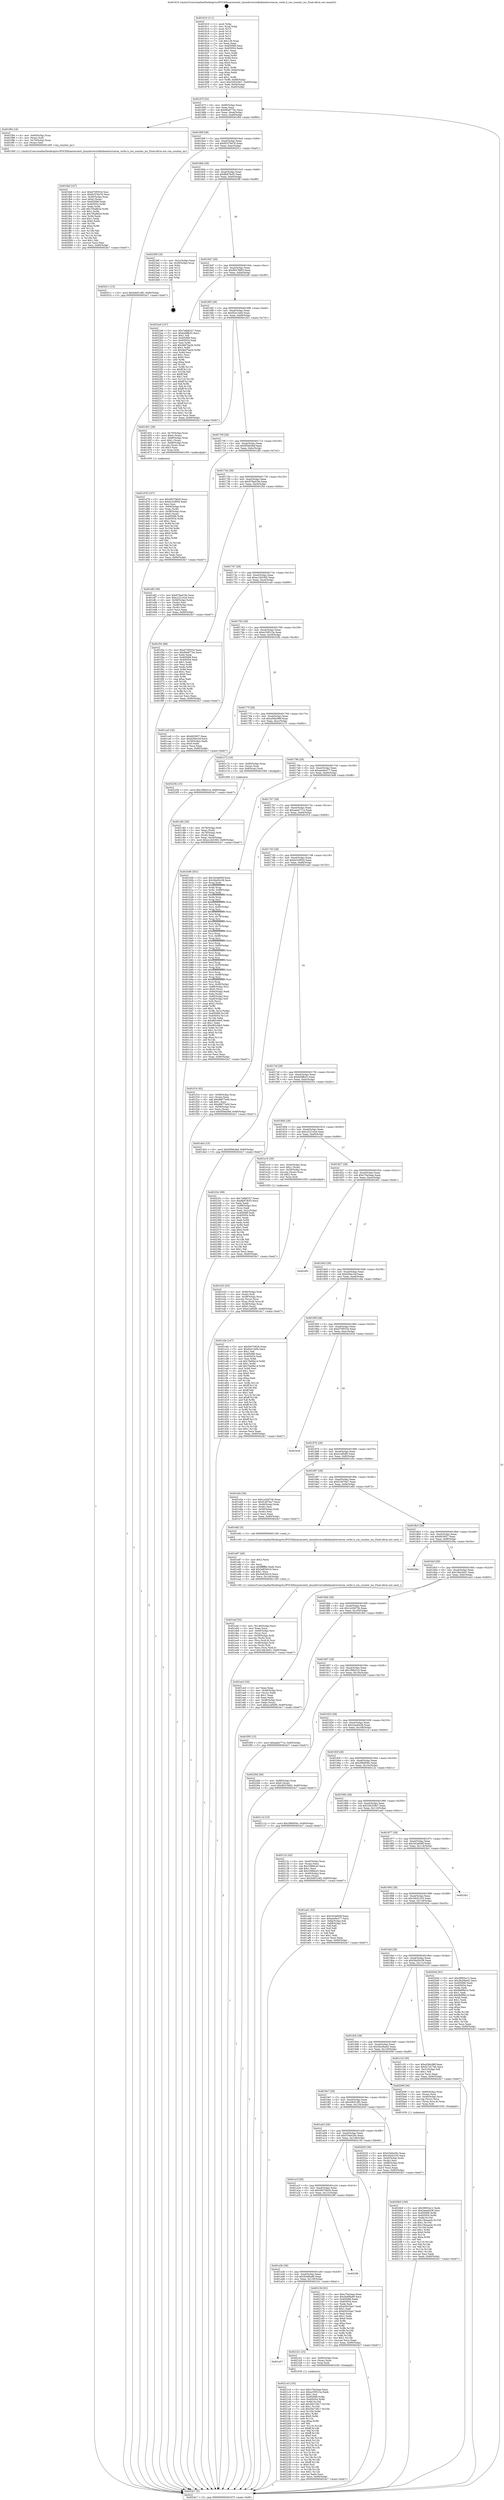 digraph "0x401610" {
  label = "0x401610 (/mnt/c/Users/mathe/Desktop/tcc/POCII/binaries/extr_linuxdriversinfinibandswrxerxe_verbs.h_rxe_counter_inc_Final-ollvm.out::main(0))"
  labelloc = "t"
  node[shape=record]

  Entry [label="",width=0.3,height=0.3,shape=circle,fillcolor=black,style=filled]
  "0x40167f" [label="{
     0x40167f [32]\l
     | [instrs]\l
     &nbsp;&nbsp;0x40167f \<+6\>: mov -0x90(%rbp),%eax\l
     &nbsp;&nbsp;0x401685 \<+2\>: mov %eax,%ecx\l
     &nbsp;&nbsp;0x401687 \<+6\>: sub $0x80e677bc,%ecx\l
     &nbsp;&nbsp;0x40168d \<+6\>: mov %eax,-0xa4(%rbp)\l
     &nbsp;&nbsp;0x401693 \<+6\>: mov %ecx,-0xa8(%rbp)\l
     &nbsp;&nbsp;0x401699 \<+6\>: je 0000000000401f94 \<main+0x984\>\l
  }"]
  "0x401f94" [label="{
     0x401f94 [18]\l
     | [instrs]\l
     &nbsp;&nbsp;0x401f94 \<+4\>: mov -0x60(%rbp),%rax\l
     &nbsp;&nbsp;0x401f98 \<+3\>: mov (%rax),%rdi\l
     &nbsp;&nbsp;0x401f9b \<+4\>: mov -0x70(%rbp),%rax\l
     &nbsp;&nbsp;0x401f9f \<+2\>: mov (%rax),%esi\l
     &nbsp;&nbsp;0x401fa1 \<+5\>: call 0000000000401400 \<rxe_counter_inc\>\l
     | [calls]\l
     &nbsp;&nbsp;0x401400 \{1\} (/mnt/c/Users/mathe/Desktop/tcc/POCII/binaries/extr_linuxdriversinfinibandswrxerxe_verbs.h_rxe_counter_inc_Final-ollvm.out::rxe_counter_inc)\l
  }"]
  "0x40169f" [label="{
     0x40169f [28]\l
     | [instrs]\l
     &nbsp;&nbsp;0x40169f \<+5\>: jmp 00000000004016a4 \<main+0x94\>\l
     &nbsp;&nbsp;0x4016a4 \<+6\>: mov -0xa4(%rbp),%eax\l
     &nbsp;&nbsp;0x4016aa \<+5\>: sub $0x82576a76,%eax\l
     &nbsp;&nbsp;0x4016af \<+6\>: mov %eax,-0xac(%rbp)\l
     &nbsp;&nbsp;0x4016b5 \<+6\>: je 0000000000402011 \<main+0xa01\>\l
  }"]
  Exit [label="",width=0.3,height=0.3,shape=circle,fillcolor=black,style=filled,peripheries=2]
  "0x402011" [label="{
     0x402011 [15]\l
     | [instrs]\l
     &nbsp;&nbsp;0x402011 \<+10\>: movl $0x44651df2,-0x90(%rbp)\l
     &nbsp;&nbsp;0x40201b \<+5\>: jmp 00000000004024c7 \<main+0xeb7\>\l
  }"]
  "0x4016bb" [label="{
     0x4016bb [28]\l
     | [instrs]\l
     &nbsp;&nbsp;0x4016bb \<+5\>: jmp 00000000004016c0 \<main+0xb0\>\l
     &nbsp;&nbsp;0x4016c0 \<+6\>: mov -0xa4(%rbp),%eax\l
     &nbsp;&nbsp;0x4016c6 \<+5\>: sub $0x8b878cf3,%eax\l
     &nbsp;&nbsp;0x4016cb \<+6\>: mov %eax,-0xb0(%rbp)\l
     &nbsp;&nbsp;0x4016d1 \<+6\>: je 000000000040239f \<main+0xd8f\>\l
  }"]
  "0x4021c0" [label="{
     0x4021c0 [155]\l
     | [instrs]\l
     &nbsp;&nbsp;0x4021c0 \<+5\>: mov $0xc76a3aaa,%ecx\l
     &nbsp;&nbsp;0x4021c5 \<+5\>: mov $0xa339515a,%edx\l
     &nbsp;&nbsp;0x4021ca \<+3\>: mov $0x1,%sil\l
     &nbsp;&nbsp;0x4021cd \<+8\>: mov 0x405068,%r8d\l
     &nbsp;&nbsp;0x4021d5 \<+8\>: mov 0x405054,%r9d\l
     &nbsp;&nbsp;0x4021dd \<+3\>: mov %r8d,%r10d\l
     &nbsp;&nbsp;0x4021e0 \<+7\>: add $0x50e73817,%r10d\l
     &nbsp;&nbsp;0x4021e7 \<+4\>: sub $0x1,%r10d\l
     &nbsp;&nbsp;0x4021eb \<+7\>: sub $0x50e73817,%r10d\l
     &nbsp;&nbsp;0x4021f2 \<+4\>: imul %r10d,%r8d\l
     &nbsp;&nbsp;0x4021f6 \<+4\>: and $0x1,%r8d\l
     &nbsp;&nbsp;0x4021fa \<+4\>: cmp $0x0,%r8d\l
     &nbsp;&nbsp;0x4021fe \<+4\>: sete %r11b\l
     &nbsp;&nbsp;0x402202 \<+4\>: cmp $0xa,%r9d\l
     &nbsp;&nbsp;0x402206 \<+3\>: setl %bl\l
     &nbsp;&nbsp;0x402209 \<+3\>: mov %r11b,%r14b\l
     &nbsp;&nbsp;0x40220c \<+4\>: xor $0xff,%r14b\l
     &nbsp;&nbsp;0x402210 \<+3\>: mov %bl,%r15b\l
     &nbsp;&nbsp;0x402213 \<+4\>: xor $0xff,%r15b\l
     &nbsp;&nbsp;0x402217 \<+4\>: xor $0x0,%sil\l
     &nbsp;&nbsp;0x40221b \<+3\>: mov %r14b,%r12b\l
     &nbsp;&nbsp;0x40221e \<+4\>: and $0x0,%r12b\l
     &nbsp;&nbsp;0x402222 \<+3\>: and %sil,%r11b\l
     &nbsp;&nbsp;0x402225 \<+3\>: mov %r15b,%r13b\l
     &nbsp;&nbsp;0x402228 \<+4\>: and $0x0,%r13b\l
     &nbsp;&nbsp;0x40222c \<+3\>: and %sil,%bl\l
     &nbsp;&nbsp;0x40222f \<+3\>: or %r11b,%r12b\l
     &nbsp;&nbsp;0x402232 \<+3\>: or %bl,%r13b\l
     &nbsp;&nbsp;0x402235 \<+3\>: xor %r13b,%r12b\l
     &nbsp;&nbsp;0x402238 \<+3\>: or %r15b,%r14b\l
     &nbsp;&nbsp;0x40223b \<+4\>: xor $0xff,%r14b\l
     &nbsp;&nbsp;0x40223f \<+4\>: or $0x0,%sil\l
     &nbsp;&nbsp;0x402243 \<+3\>: and %sil,%r14b\l
     &nbsp;&nbsp;0x402246 \<+3\>: or %r14b,%r12b\l
     &nbsp;&nbsp;0x402249 \<+4\>: test $0x1,%r12b\l
     &nbsp;&nbsp;0x40224d \<+3\>: cmovne %edx,%ecx\l
     &nbsp;&nbsp;0x402250 \<+6\>: mov %ecx,-0x90(%rbp)\l
     &nbsp;&nbsp;0x402256 \<+5\>: jmp 00000000004024c7 \<main+0xeb7\>\l
  }"]
  "0x40239f" [label="{
     0x40239f [18]\l
     | [instrs]\l
     &nbsp;&nbsp;0x40239f \<+3\>: mov -0x2c(%rbp),%eax\l
     &nbsp;&nbsp;0x4023a2 \<+4\>: lea -0x28(%rbp),%rsp\l
     &nbsp;&nbsp;0x4023a6 \<+1\>: pop %rbx\l
     &nbsp;&nbsp;0x4023a7 \<+2\>: pop %r12\l
     &nbsp;&nbsp;0x4023a9 \<+2\>: pop %r13\l
     &nbsp;&nbsp;0x4023ab \<+2\>: pop %r14\l
     &nbsp;&nbsp;0x4023ad \<+2\>: pop %r15\l
     &nbsp;&nbsp;0x4023af \<+1\>: pop %rbp\l
     &nbsp;&nbsp;0x4023b0 \<+1\>: ret\l
  }"]
  "0x4016d7" [label="{
     0x4016d7 [28]\l
     | [instrs]\l
     &nbsp;&nbsp;0x4016d7 \<+5\>: jmp 00000000004016dc \<main+0xcc\>\l
     &nbsp;&nbsp;0x4016dc \<+6\>: mov -0xa4(%rbp),%eax\l
     &nbsp;&nbsp;0x4016e2 \<+5\>: sub $0x9047fd93,%eax\l
     &nbsp;&nbsp;0x4016e7 \<+6\>: mov %eax,-0xb4(%rbp)\l
     &nbsp;&nbsp;0x4016ed \<+6\>: je 00000000004022a9 \<main+0xc99\>\l
  }"]
  "0x401a57" [label="{
     0x401a57\l
  }", style=dashed]
  "0x4022a9" [label="{
     0x4022a9 [147]\l
     | [instrs]\l
     &nbsp;&nbsp;0x4022a9 \<+5\>: mov $0x7a6b6327,%eax\l
     &nbsp;&nbsp;0x4022ae \<+5\>: mov $0xbd4ffe32,%ecx\l
     &nbsp;&nbsp;0x4022b3 \<+2\>: mov $0x1,%dl\l
     &nbsp;&nbsp;0x4022b5 \<+7\>: mov 0x405068,%esi\l
     &nbsp;&nbsp;0x4022bc \<+7\>: mov 0x405054,%edi\l
     &nbsp;&nbsp;0x4022c3 \<+3\>: mov %esi,%r8d\l
     &nbsp;&nbsp;0x4022c6 \<+7\>: add $0x4b67ba2b,%r8d\l
     &nbsp;&nbsp;0x4022cd \<+4\>: sub $0x1,%r8d\l
     &nbsp;&nbsp;0x4022d1 \<+7\>: sub $0x4b67ba2b,%r8d\l
     &nbsp;&nbsp;0x4022d8 \<+4\>: imul %r8d,%esi\l
     &nbsp;&nbsp;0x4022dc \<+3\>: and $0x1,%esi\l
     &nbsp;&nbsp;0x4022df \<+3\>: cmp $0x0,%esi\l
     &nbsp;&nbsp;0x4022e2 \<+4\>: sete %r9b\l
     &nbsp;&nbsp;0x4022e6 \<+3\>: cmp $0xa,%edi\l
     &nbsp;&nbsp;0x4022e9 \<+4\>: setl %r10b\l
     &nbsp;&nbsp;0x4022ed \<+3\>: mov %r9b,%r11b\l
     &nbsp;&nbsp;0x4022f0 \<+4\>: xor $0xff,%r11b\l
     &nbsp;&nbsp;0x4022f4 \<+3\>: mov %r10b,%bl\l
     &nbsp;&nbsp;0x4022f7 \<+3\>: xor $0xff,%bl\l
     &nbsp;&nbsp;0x4022fa \<+3\>: xor $0x1,%dl\l
     &nbsp;&nbsp;0x4022fd \<+3\>: mov %r11b,%r14b\l
     &nbsp;&nbsp;0x402300 \<+4\>: and $0xff,%r14b\l
     &nbsp;&nbsp;0x402304 \<+3\>: and %dl,%r9b\l
     &nbsp;&nbsp;0x402307 \<+3\>: mov %bl,%r15b\l
     &nbsp;&nbsp;0x40230a \<+4\>: and $0xff,%r15b\l
     &nbsp;&nbsp;0x40230e \<+3\>: and %dl,%r10b\l
     &nbsp;&nbsp;0x402311 \<+3\>: or %r9b,%r14b\l
     &nbsp;&nbsp;0x402314 \<+3\>: or %r10b,%r15b\l
     &nbsp;&nbsp;0x402317 \<+3\>: xor %r15b,%r14b\l
     &nbsp;&nbsp;0x40231a \<+3\>: or %bl,%r11b\l
     &nbsp;&nbsp;0x40231d \<+4\>: xor $0xff,%r11b\l
     &nbsp;&nbsp;0x402321 \<+3\>: or $0x1,%dl\l
     &nbsp;&nbsp;0x402324 \<+3\>: and %dl,%r11b\l
     &nbsp;&nbsp;0x402327 \<+3\>: or %r11b,%r14b\l
     &nbsp;&nbsp;0x40232a \<+4\>: test $0x1,%r14b\l
     &nbsp;&nbsp;0x40232e \<+3\>: cmovne %ecx,%eax\l
     &nbsp;&nbsp;0x402331 \<+6\>: mov %eax,-0x90(%rbp)\l
     &nbsp;&nbsp;0x402337 \<+5\>: jmp 00000000004024c7 \<main+0xeb7\>\l
  }"]
  "0x4016f3" [label="{
     0x4016f3 [28]\l
     | [instrs]\l
     &nbsp;&nbsp;0x4016f3 \<+5\>: jmp 00000000004016f8 \<main+0xe8\>\l
     &nbsp;&nbsp;0x4016f8 \<+6\>: mov -0xa4(%rbp),%eax\l
     &nbsp;&nbsp;0x4016fe \<+5\>: sub $0x92e13ef4,%eax\l
     &nbsp;&nbsp;0x401703 \<+6\>: mov %eax,-0xb8(%rbp)\l
     &nbsp;&nbsp;0x401709 \<+6\>: je 0000000000401d51 \<main+0x741\>\l
  }"]
  "0x4021b1" [label="{
     0x4021b1 [15]\l
     | [instrs]\l
     &nbsp;&nbsp;0x4021b1 \<+4\>: mov -0x60(%rbp),%rax\l
     &nbsp;&nbsp;0x4021b5 \<+3\>: mov (%rax),%rax\l
     &nbsp;&nbsp;0x4021b8 \<+3\>: mov %rax,%rdi\l
     &nbsp;&nbsp;0x4021bb \<+5\>: call 0000000000401030 \<free@plt\>\l
     | [calls]\l
     &nbsp;&nbsp;0x401030 \{1\} (unknown)\l
  }"]
  "0x401d51" [label="{
     0x401d51 [39]\l
     | [instrs]\l
     &nbsp;&nbsp;0x401d51 \<+4\>: mov -0x70(%rbp),%rax\l
     &nbsp;&nbsp;0x401d55 \<+6\>: movl $0x0,(%rax)\l
     &nbsp;&nbsp;0x401d5b \<+4\>: mov -0x68(%rbp),%rax\l
     &nbsp;&nbsp;0x401d5f \<+6\>: movl $0x1,(%rax)\l
     &nbsp;&nbsp;0x401d65 \<+4\>: mov -0x68(%rbp),%rax\l
     &nbsp;&nbsp;0x401d69 \<+3\>: movslq (%rax),%rax\l
     &nbsp;&nbsp;0x401d6c \<+4\>: shl $0x3,%rax\l
     &nbsp;&nbsp;0x401d70 \<+3\>: mov %rax,%rdi\l
     &nbsp;&nbsp;0x401d73 \<+5\>: call 0000000000401050 \<malloc@plt\>\l
     | [calls]\l
     &nbsp;&nbsp;0x401050 \{1\} (unknown)\l
  }"]
  "0x40170f" [label="{
     0x40170f [28]\l
     | [instrs]\l
     &nbsp;&nbsp;0x40170f \<+5\>: jmp 0000000000401714 \<main+0x104\>\l
     &nbsp;&nbsp;0x401714 \<+6\>: mov -0xa4(%rbp),%eax\l
     &nbsp;&nbsp;0x40171a \<+5\>: sub $0x959dc8ef,%eax\l
     &nbsp;&nbsp;0x40171f \<+6\>: mov %eax,-0xbc(%rbp)\l
     &nbsp;&nbsp;0x401725 \<+6\>: je 0000000000401df2 \<main+0x7e2\>\l
  }"]
  "0x401a3b" [label="{
     0x401a3b [28]\l
     | [instrs]\l
     &nbsp;&nbsp;0x401a3b \<+5\>: jmp 0000000000401a40 \<main+0x430\>\l
     &nbsp;&nbsp;0x401a40 \<+6\>: mov -0xa4(%rbp),%eax\l
     &nbsp;&nbsp;0x401a46 \<+5\>: sub $0x5b4f6a99,%eax\l
     &nbsp;&nbsp;0x401a4b \<+6\>: mov %eax,-0x130(%rbp)\l
     &nbsp;&nbsp;0x401a51 \<+6\>: je 00000000004021b1 \<main+0xba1\>\l
  }"]
  "0x401df2" [label="{
     0x401df2 [36]\l
     | [instrs]\l
     &nbsp;&nbsp;0x401df2 \<+5\>: mov $0x979ad19e,%eax\l
     &nbsp;&nbsp;0x401df7 \<+5\>: mov $0xc2221e2d,%ecx\l
     &nbsp;&nbsp;0x401dfc \<+4\>: mov -0x58(%rbp),%rdx\l
     &nbsp;&nbsp;0x401e00 \<+2\>: mov (%rdx),%esi\l
     &nbsp;&nbsp;0x401e02 \<+4\>: mov -0x68(%rbp),%rdx\l
     &nbsp;&nbsp;0x401e06 \<+2\>: cmp (%rdx),%esi\l
     &nbsp;&nbsp;0x401e08 \<+3\>: cmovl %ecx,%eax\l
     &nbsp;&nbsp;0x401e0b \<+6\>: mov %eax,-0x90(%rbp)\l
     &nbsp;&nbsp;0x401e11 \<+5\>: jmp 00000000004024c7 \<main+0xeb7\>\l
  }"]
  "0x40172b" [label="{
     0x40172b [28]\l
     | [instrs]\l
     &nbsp;&nbsp;0x40172b \<+5\>: jmp 0000000000401730 \<main+0x120\>\l
     &nbsp;&nbsp;0x401730 \<+6\>: mov -0xa4(%rbp),%eax\l
     &nbsp;&nbsp;0x401736 \<+5\>: sub $0x979ad19e,%eax\l
     &nbsp;&nbsp;0x40173b \<+6\>: mov %eax,-0xc0(%rbp)\l
     &nbsp;&nbsp;0x401741 \<+6\>: je 0000000000401f3e \<main+0x92e\>\l
  }"]
  "0x4023f6" [label="{
     0x4023f6\l
  }", style=dashed]
  "0x401f3e" [label="{
     0x401f3e [86]\l
     | [instrs]\l
     &nbsp;&nbsp;0x401f3e \<+5\>: mov $0xd75f5534,%eax\l
     &nbsp;&nbsp;0x401f43 \<+5\>: mov $0x80e677bc,%ecx\l
     &nbsp;&nbsp;0x401f48 \<+2\>: xor %edx,%edx\l
     &nbsp;&nbsp;0x401f4a \<+7\>: mov 0x405068,%esi\l
     &nbsp;&nbsp;0x401f51 \<+7\>: mov 0x405054,%edi\l
     &nbsp;&nbsp;0x401f58 \<+3\>: sub $0x1,%edx\l
     &nbsp;&nbsp;0x401f5b \<+3\>: mov %esi,%r8d\l
     &nbsp;&nbsp;0x401f5e \<+3\>: add %edx,%r8d\l
     &nbsp;&nbsp;0x401f61 \<+4\>: imul %r8d,%esi\l
     &nbsp;&nbsp;0x401f65 \<+3\>: and $0x1,%esi\l
     &nbsp;&nbsp;0x401f68 \<+3\>: cmp $0x0,%esi\l
     &nbsp;&nbsp;0x401f6b \<+4\>: sete %r9b\l
     &nbsp;&nbsp;0x401f6f \<+3\>: cmp $0xa,%edi\l
     &nbsp;&nbsp;0x401f72 \<+4\>: setl %r10b\l
     &nbsp;&nbsp;0x401f76 \<+3\>: mov %r9b,%r11b\l
     &nbsp;&nbsp;0x401f79 \<+3\>: and %r10b,%r11b\l
     &nbsp;&nbsp;0x401f7c \<+3\>: xor %r10b,%r9b\l
     &nbsp;&nbsp;0x401f7f \<+3\>: or %r9b,%r11b\l
     &nbsp;&nbsp;0x401f82 \<+4\>: test $0x1,%r11b\l
     &nbsp;&nbsp;0x401f86 \<+3\>: cmovne %ecx,%eax\l
     &nbsp;&nbsp;0x401f89 \<+6\>: mov %eax,-0x90(%rbp)\l
     &nbsp;&nbsp;0x401f8f \<+5\>: jmp 00000000004024c7 \<main+0xeb7\>\l
  }"]
  "0x401747" [label="{
     0x401747 [28]\l
     | [instrs]\l
     &nbsp;&nbsp;0x401747 \<+5\>: jmp 000000000040174c \<main+0x13c\>\l
     &nbsp;&nbsp;0x40174c \<+6\>: mov -0xa4(%rbp),%eax\l
     &nbsp;&nbsp;0x401752 \<+5\>: sub $0xa12b5365,%eax\l
     &nbsp;&nbsp;0x401757 \<+6\>: mov %eax,-0xc4(%rbp)\l
     &nbsp;&nbsp;0x40175d \<+6\>: je 0000000000401ca0 \<main+0x690\>\l
  }"]
  "0x401a1f" [label="{
     0x401a1f [28]\l
     | [instrs]\l
     &nbsp;&nbsp;0x401a1f \<+5\>: jmp 0000000000401a24 \<main+0x414\>\l
     &nbsp;&nbsp;0x401a24 \<+6\>: mov -0xa4(%rbp),%eax\l
     &nbsp;&nbsp;0x401a2a \<+5\>: sub $0x58370626,%eax\l
     &nbsp;&nbsp;0x401a2f \<+6\>: mov %eax,-0x12c(%rbp)\l
     &nbsp;&nbsp;0x401a35 \<+6\>: je 00000000004023f6 \<main+0xde6\>\l
  }"]
  "0x401ca0" [label="{
     0x401ca0 [30]\l
     | [instrs]\l
     &nbsp;&nbsp;0x401ca0 \<+5\>: mov $0x6fc5857,%eax\l
     &nbsp;&nbsp;0x401ca5 \<+5\>: mov $0xd2f4e1bf,%ecx\l
     &nbsp;&nbsp;0x401caa \<+3\>: mov -0x30(%rbp),%edx\l
     &nbsp;&nbsp;0x401cad \<+3\>: cmp $0x0,%edx\l
     &nbsp;&nbsp;0x401cb0 \<+3\>: cmove %ecx,%eax\l
     &nbsp;&nbsp;0x401cb3 \<+6\>: mov %eax,-0x90(%rbp)\l
     &nbsp;&nbsp;0x401cb9 \<+5\>: jmp 00000000004024c7 \<main+0xeb7\>\l
  }"]
  "0x401763" [label="{
     0x401763 [28]\l
     | [instrs]\l
     &nbsp;&nbsp;0x401763 \<+5\>: jmp 0000000000401768 \<main+0x158\>\l
     &nbsp;&nbsp;0x401768 \<+6\>: mov -0xa4(%rbp),%eax\l
     &nbsp;&nbsp;0x40176e \<+5\>: sub $0xa339515a,%eax\l
     &nbsp;&nbsp;0x401773 \<+6\>: mov %eax,-0xc8(%rbp)\l
     &nbsp;&nbsp;0x401779 \<+6\>: je 000000000040225b \<main+0xc4b\>\l
  }"]
  "0x402156" [label="{
     0x402156 [91]\l
     | [instrs]\l
     &nbsp;&nbsp;0x402156 \<+5\>: mov $0xc76a3aaa,%eax\l
     &nbsp;&nbsp;0x40215b \<+5\>: mov $0x5b4f6a99,%ecx\l
     &nbsp;&nbsp;0x402160 \<+7\>: mov 0x405068,%edx\l
     &nbsp;&nbsp;0x402167 \<+7\>: mov 0x405054,%esi\l
     &nbsp;&nbsp;0x40216e \<+2\>: mov %edx,%edi\l
     &nbsp;&nbsp;0x402170 \<+6\>: add $0x65025ae7,%edi\l
     &nbsp;&nbsp;0x402176 \<+3\>: sub $0x1,%edi\l
     &nbsp;&nbsp;0x402179 \<+6\>: sub $0x65025ae7,%edi\l
     &nbsp;&nbsp;0x40217f \<+3\>: imul %edi,%edx\l
     &nbsp;&nbsp;0x402182 \<+3\>: and $0x1,%edx\l
     &nbsp;&nbsp;0x402185 \<+3\>: cmp $0x0,%edx\l
     &nbsp;&nbsp;0x402188 \<+4\>: sete %r8b\l
     &nbsp;&nbsp;0x40218c \<+3\>: cmp $0xa,%esi\l
     &nbsp;&nbsp;0x40218f \<+4\>: setl %r9b\l
     &nbsp;&nbsp;0x402193 \<+3\>: mov %r8b,%r10b\l
     &nbsp;&nbsp;0x402196 \<+3\>: and %r9b,%r10b\l
     &nbsp;&nbsp;0x402199 \<+3\>: xor %r9b,%r8b\l
     &nbsp;&nbsp;0x40219c \<+3\>: or %r8b,%r10b\l
     &nbsp;&nbsp;0x40219f \<+4\>: test $0x1,%r10b\l
     &nbsp;&nbsp;0x4021a3 \<+3\>: cmovne %ecx,%eax\l
     &nbsp;&nbsp;0x4021a6 \<+6\>: mov %eax,-0x90(%rbp)\l
     &nbsp;&nbsp;0x4021ac \<+5\>: jmp 00000000004024c7 \<main+0xeb7\>\l
  }"]
  "0x40225b" [label="{
     0x40225b [15]\l
     | [instrs]\l
     &nbsp;&nbsp;0x40225b \<+10\>: movl $0x1f9fa31d,-0x90(%rbp)\l
     &nbsp;&nbsp;0x402265 \<+5\>: jmp 00000000004024c7 \<main+0xeb7\>\l
  }"]
  "0x40177f" [label="{
     0x40177f [28]\l
     | [instrs]\l
     &nbsp;&nbsp;0x40177f \<+5\>: jmp 0000000000401784 \<main+0x174\>\l
     &nbsp;&nbsp;0x401784 \<+6\>: mov -0xa4(%rbp),%eax\l
     &nbsp;&nbsp;0x40178a \<+5\>: sub $0xa59dc96f,%eax\l
     &nbsp;&nbsp;0x40178f \<+6\>: mov %eax,-0xcc(%rbp)\l
     &nbsp;&nbsp;0x401795 \<+6\>: je 0000000000401c72 \<main+0x662\>\l
  }"]
  "0x4020b9" [label="{
     0x4020b9 [100]\l
     | [instrs]\l
     &nbsp;&nbsp;0x4020b9 \<+5\>: mov $0x5f603a12,%edx\l
     &nbsp;&nbsp;0x4020be \<+5\>: mov $0x2aee6438,%esi\l
     &nbsp;&nbsp;0x4020c3 \<+8\>: mov 0x405068,%r8d\l
     &nbsp;&nbsp;0x4020cb \<+8\>: mov 0x405054,%r9d\l
     &nbsp;&nbsp;0x4020d3 \<+3\>: mov %r8d,%r10d\l
     &nbsp;&nbsp;0x4020d6 \<+7\>: sub $0x15baaecb,%r10d\l
     &nbsp;&nbsp;0x4020dd \<+4\>: sub $0x1,%r10d\l
     &nbsp;&nbsp;0x4020e1 \<+7\>: add $0x15baaecb,%r10d\l
     &nbsp;&nbsp;0x4020e8 \<+4\>: imul %r10d,%r8d\l
     &nbsp;&nbsp;0x4020ec \<+4\>: and $0x1,%r8d\l
     &nbsp;&nbsp;0x4020f0 \<+4\>: cmp $0x0,%r8d\l
     &nbsp;&nbsp;0x4020f4 \<+4\>: sete %r11b\l
     &nbsp;&nbsp;0x4020f8 \<+4\>: cmp $0xa,%r9d\l
     &nbsp;&nbsp;0x4020fc \<+3\>: setl %bl\l
     &nbsp;&nbsp;0x4020ff \<+3\>: mov %r11b,%r14b\l
     &nbsp;&nbsp;0x402102 \<+3\>: and %bl,%r14b\l
     &nbsp;&nbsp;0x402105 \<+3\>: xor %bl,%r11b\l
     &nbsp;&nbsp;0x402108 \<+3\>: or %r11b,%r14b\l
     &nbsp;&nbsp;0x40210b \<+4\>: test $0x1,%r14b\l
     &nbsp;&nbsp;0x40210f \<+3\>: cmovne %esi,%edx\l
     &nbsp;&nbsp;0x402112 \<+6\>: mov %edx,-0x90(%rbp)\l
     &nbsp;&nbsp;0x402118 \<+5\>: jmp 00000000004024c7 \<main+0xeb7\>\l
  }"]
  "0x401c72" [label="{
     0x401c72 [16]\l
     | [instrs]\l
     &nbsp;&nbsp;0x401c72 \<+4\>: mov -0x80(%rbp),%rax\l
     &nbsp;&nbsp;0x401c76 \<+3\>: mov (%rax),%rax\l
     &nbsp;&nbsp;0x401c79 \<+4\>: mov 0x8(%rax),%rdi\l
     &nbsp;&nbsp;0x401c7d \<+5\>: call 0000000000401060 \<atoi@plt\>\l
     | [calls]\l
     &nbsp;&nbsp;0x401060 \{1\} (unknown)\l
  }"]
  "0x40179b" [label="{
     0x40179b [28]\l
     | [instrs]\l
     &nbsp;&nbsp;0x40179b \<+5\>: jmp 00000000004017a0 \<main+0x190\>\l
     &nbsp;&nbsp;0x4017a0 \<+6\>: mov -0xa4(%rbp),%eax\l
     &nbsp;&nbsp;0x4017a6 \<+5\>: sub $0xaee9a377,%eax\l
     &nbsp;&nbsp;0x4017ab \<+6\>: mov %eax,-0xd0(%rbp)\l
     &nbsp;&nbsp;0x4017b1 \<+6\>: je 0000000000401b06 \<main+0x4f6\>\l
  }"]
  "0x401a03" [label="{
     0x401a03 [28]\l
     | [instrs]\l
     &nbsp;&nbsp;0x401a03 \<+5\>: jmp 0000000000401a08 \<main+0x3f8\>\l
     &nbsp;&nbsp;0x401a08 \<+6\>: mov -0xa4(%rbp),%eax\l
     &nbsp;&nbsp;0x401a0e \<+5\>: sub $0x5340e29c,%eax\l
     &nbsp;&nbsp;0x401a13 \<+6\>: mov %eax,-0x128(%rbp)\l
     &nbsp;&nbsp;0x401a19 \<+6\>: je 0000000000402156 \<main+0xb46\>\l
  }"]
  "0x401b06" [label="{
     0x401b06 [301]\l
     | [instrs]\l
     &nbsp;&nbsp;0x401b06 \<+5\>: mov $0x343a600f,%eax\l
     &nbsp;&nbsp;0x401b0b \<+5\>: mov $0x36a50c38,%ecx\l
     &nbsp;&nbsp;0x401b10 \<+3\>: mov %rsp,%rdx\l
     &nbsp;&nbsp;0x401b13 \<+4\>: add $0xfffffffffffffff0,%rdx\l
     &nbsp;&nbsp;0x401b17 \<+3\>: mov %rdx,%rsp\l
     &nbsp;&nbsp;0x401b1a \<+7\>: mov %rdx,-0x88(%rbp)\l
     &nbsp;&nbsp;0x401b21 \<+3\>: mov %rsp,%rdx\l
     &nbsp;&nbsp;0x401b24 \<+4\>: add $0xfffffffffffffff0,%rdx\l
     &nbsp;&nbsp;0x401b28 \<+3\>: mov %rdx,%rsp\l
     &nbsp;&nbsp;0x401b2b \<+3\>: mov %rsp,%rsi\l
     &nbsp;&nbsp;0x401b2e \<+4\>: add $0xfffffffffffffff0,%rsi\l
     &nbsp;&nbsp;0x401b32 \<+3\>: mov %rsi,%rsp\l
     &nbsp;&nbsp;0x401b35 \<+4\>: mov %rsi,-0x80(%rbp)\l
     &nbsp;&nbsp;0x401b39 \<+3\>: mov %rsp,%rsi\l
     &nbsp;&nbsp;0x401b3c \<+4\>: add $0xfffffffffffffff0,%rsi\l
     &nbsp;&nbsp;0x401b40 \<+3\>: mov %rsi,%rsp\l
     &nbsp;&nbsp;0x401b43 \<+4\>: mov %rsi,-0x78(%rbp)\l
     &nbsp;&nbsp;0x401b47 \<+3\>: mov %rsp,%rsi\l
     &nbsp;&nbsp;0x401b4a \<+4\>: add $0xfffffffffffffff0,%rsi\l
     &nbsp;&nbsp;0x401b4e \<+3\>: mov %rsi,%rsp\l
     &nbsp;&nbsp;0x401b51 \<+4\>: mov %rsi,-0x70(%rbp)\l
     &nbsp;&nbsp;0x401b55 \<+3\>: mov %rsp,%rsi\l
     &nbsp;&nbsp;0x401b58 \<+4\>: add $0xfffffffffffffff0,%rsi\l
     &nbsp;&nbsp;0x401b5c \<+3\>: mov %rsi,%rsp\l
     &nbsp;&nbsp;0x401b5f \<+4\>: mov %rsi,-0x68(%rbp)\l
     &nbsp;&nbsp;0x401b63 \<+3\>: mov %rsp,%rsi\l
     &nbsp;&nbsp;0x401b66 \<+4\>: add $0xfffffffffffffff0,%rsi\l
     &nbsp;&nbsp;0x401b6a \<+3\>: mov %rsi,%rsp\l
     &nbsp;&nbsp;0x401b6d \<+4\>: mov %rsi,-0x60(%rbp)\l
     &nbsp;&nbsp;0x401b71 \<+3\>: mov %rsp,%rsi\l
     &nbsp;&nbsp;0x401b74 \<+4\>: add $0xfffffffffffffff0,%rsi\l
     &nbsp;&nbsp;0x401b78 \<+3\>: mov %rsi,%rsp\l
     &nbsp;&nbsp;0x401b7b \<+4\>: mov %rsi,-0x58(%rbp)\l
     &nbsp;&nbsp;0x401b7f \<+3\>: mov %rsp,%rsi\l
     &nbsp;&nbsp;0x401b82 \<+4\>: add $0xfffffffffffffff0,%rsi\l
     &nbsp;&nbsp;0x401b86 \<+3\>: mov %rsi,%rsp\l
     &nbsp;&nbsp;0x401b89 \<+4\>: mov %rsi,-0x50(%rbp)\l
     &nbsp;&nbsp;0x401b8d \<+3\>: mov %rsp,%rsi\l
     &nbsp;&nbsp;0x401b90 \<+4\>: add $0xfffffffffffffff0,%rsi\l
     &nbsp;&nbsp;0x401b94 \<+3\>: mov %rsi,%rsp\l
     &nbsp;&nbsp;0x401b97 \<+4\>: mov %rsi,-0x48(%rbp)\l
     &nbsp;&nbsp;0x401b9b \<+3\>: mov %rsp,%rsi\l
     &nbsp;&nbsp;0x401b9e \<+4\>: add $0xfffffffffffffff0,%rsi\l
     &nbsp;&nbsp;0x401ba2 \<+3\>: mov %rsi,%rsp\l
     &nbsp;&nbsp;0x401ba5 \<+4\>: mov %rsi,-0x40(%rbp)\l
     &nbsp;&nbsp;0x401ba9 \<+7\>: mov -0x88(%rbp),%rsi\l
     &nbsp;&nbsp;0x401bb0 \<+6\>: movl $0x0,(%rsi)\l
     &nbsp;&nbsp;0x401bb6 \<+6\>: mov -0x94(%rbp),%edi\l
     &nbsp;&nbsp;0x401bbc \<+2\>: mov %edi,(%rdx)\l
     &nbsp;&nbsp;0x401bbe \<+4\>: mov -0x80(%rbp),%rsi\l
     &nbsp;&nbsp;0x401bc2 \<+7\>: mov -0xa0(%rbp),%r8\l
     &nbsp;&nbsp;0x401bc9 \<+3\>: mov %r8,(%rsi)\l
     &nbsp;&nbsp;0x401bcc \<+3\>: cmpl $0x2,(%rdx)\l
     &nbsp;&nbsp;0x401bcf \<+4\>: setne %r9b\l
     &nbsp;&nbsp;0x401bd3 \<+4\>: and $0x1,%r9b\l
     &nbsp;&nbsp;0x401bd7 \<+4\>: mov %r9b,-0x31(%rbp)\l
     &nbsp;&nbsp;0x401bdb \<+8\>: mov 0x405068,%r10d\l
     &nbsp;&nbsp;0x401be3 \<+8\>: mov 0x405054,%r11d\l
     &nbsp;&nbsp;0x401beb \<+3\>: mov %r10d,%ebx\l
     &nbsp;&nbsp;0x401bee \<+6\>: sub $0xd82cbfe5,%ebx\l
     &nbsp;&nbsp;0x401bf4 \<+3\>: sub $0x1,%ebx\l
     &nbsp;&nbsp;0x401bf7 \<+6\>: add $0xd82cbfe5,%ebx\l
     &nbsp;&nbsp;0x401bfd \<+4\>: imul %ebx,%r10d\l
     &nbsp;&nbsp;0x401c01 \<+4\>: and $0x1,%r10d\l
     &nbsp;&nbsp;0x401c05 \<+4\>: cmp $0x0,%r10d\l
     &nbsp;&nbsp;0x401c09 \<+4\>: sete %r9b\l
     &nbsp;&nbsp;0x401c0d \<+4\>: cmp $0xa,%r11d\l
     &nbsp;&nbsp;0x401c11 \<+4\>: setl %r14b\l
     &nbsp;&nbsp;0x401c15 \<+3\>: mov %r9b,%r15b\l
     &nbsp;&nbsp;0x401c18 \<+3\>: and %r14b,%r15b\l
     &nbsp;&nbsp;0x401c1b \<+3\>: xor %r14b,%r9b\l
     &nbsp;&nbsp;0x401c1e \<+3\>: or %r9b,%r15b\l
     &nbsp;&nbsp;0x401c21 \<+4\>: test $0x1,%r15b\l
     &nbsp;&nbsp;0x401c25 \<+3\>: cmovne %ecx,%eax\l
     &nbsp;&nbsp;0x401c28 \<+6\>: mov %eax,-0x90(%rbp)\l
     &nbsp;&nbsp;0x401c2e \<+5\>: jmp 00000000004024c7 \<main+0xeb7\>\l
  }"]
  "0x4017b7" [label="{
     0x4017b7 [28]\l
     | [instrs]\l
     &nbsp;&nbsp;0x4017b7 \<+5\>: jmp 00000000004017bc \<main+0x1ac\>\l
     &nbsp;&nbsp;0x4017bc \<+6\>: mov -0xa4(%rbp),%eax\l
     &nbsp;&nbsp;0x4017c2 \<+5\>: sub $0xaeeb771e,%eax\l
     &nbsp;&nbsp;0x4017c7 \<+6\>: mov %eax,-0xd4(%rbp)\l
     &nbsp;&nbsp;0x4017cd \<+6\>: je 0000000000401f14 \<main+0x904\>\l
  }"]
  "0x402020" [label="{
     0x402020 [36]\l
     | [instrs]\l
     &nbsp;&nbsp;0x402020 \<+5\>: mov $0x5340e29c,%eax\l
     &nbsp;&nbsp;0x402025 \<+5\>: mov $0x34b5c235,%ecx\l
     &nbsp;&nbsp;0x40202a \<+4\>: mov -0x40(%rbp),%rdx\l
     &nbsp;&nbsp;0x40202e \<+2\>: mov (%rdx),%esi\l
     &nbsp;&nbsp;0x402030 \<+4\>: mov -0x68(%rbp),%rdx\l
     &nbsp;&nbsp;0x402034 \<+2\>: cmp (%rdx),%esi\l
     &nbsp;&nbsp;0x402036 \<+3\>: cmovl %ecx,%eax\l
     &nbsp;&nbsp;0x402039 \<+6\>: mov %eax,-0x90(%rbp)\l
     &nbsp;&nbsp;0x40203f \<+5\>: jmp 00000000004024c7 \<main+0xeb7\>\l
  }"]
  "0x401f14" [label="{
     0x401f14 [42]\l
     | [instrs]\l
     &nbsp;&nbsp;0x401f14 \<+4\>: mov -0x58(%rbp),%rax\l
     &nbsp;&nbsp;0x401f18 \<+2\>: mov (%rax),%ecx\l
     &nbsp;&nbsp;0x401f1a \<+6\>: add $0xd9877e00,%ecx\l
     &nbsp;&nbsp;0x401f20 \<+3\>: add $0x1,%ecx\l
     &nbsp;&nbsp;0x401f23 \<+6\>: sub $0xd9877e00,%ecx\l
     &nbsp;&nbsp;0x401f29 \<+4\>: mov -0x58(%rbp),%rax\l
     &nbsp;&nbsp;0x401f2d \<+2\>: mov %ecx,(%rax)\l
     &nbsp;&nbsp;0x401f2f \<+10\>: movl $0x959dc8ef,-0x90(%rbp)\l
     &nbsp;&nbsp;0x401f39 \<+5\>: jmp 00000000004024c7 \<main+0xeb7\>\l
  }"]
  "0x4017d3" [label="{
     0x4017d3 [28]\l
     | [instrs]\l
     &nbsp;&nbsp;0x4017d3 \<+5\>: jmp 00000000004017d8 \<main+0x1c8\>\l
     &nbsp;&nbsp;0x4017d8 \<+6\>: mov -0xa4(%rbp),%eax\l
     &nbsp;&nbsp;0x4017de \<+5\>: sub $0xbc529f34,%eax\l
     &nbsp;&nbsp;0x4017e3 \<+6\>: mov %eax,-0xd8(%rbp)\l
     &nbsp;&nbsp;0x4017e9 \<+6\>: je 0000000000401de3 \<main+0x7d3\>\l
  }"]
  "0x4019e7" [label="{
     0x4019e7 [28]\l
     | [instrs]\l
     &nbsp;&nbsp;0x4019e7 \<+5\>: jmp 00000000004019ec \<main+0x3dc\>\l
     &nbsp;&nbsp;0x4019ec \<+6\>: mov -0xa4(%rbp),%eax\l
     &nbsp;&nbsp;0x4019f2 \<+5\>: sub $0x44651df2,%eax\l
     &nbsp;&nbsp;0x4019f7 \<+6\>: mov %eax,-0x124(%rbp)\l
     &nbsp;&nbsp;0x4019fd \<+6\>: je 0000000000402020 \<main+0xa10\>\l
  }"]
  "0x401de3" [label="{
     0x401de3 [15]\l
     | [instrs]\l
     &nbsp;&nbsp;0x401de3 \<+10\>: movl $0x959dc8ef,-0x90(%rbp)\l
     &nbsp;&nbsp;0x401ded \<+5\>: jmp 00000000004024c7 \<main+0xeb7\>\l
  }"]
  "0x4017ef" [label="{
     0x4017ef [28]\l
     | [instrs]\l
     &nbsp;&nbsp;0x4017ef \<+5\>: jmp 00000000004017f4 \<main+0x1e4\>\l
     &nbsp;&nbsp;0x4017f4 \<+6\>: mov -0xa4(%rbp),%eax\l
     &nbsp;&nbsp;0x4017fa \<+5\>: sub $0xbd4ffe32,%eax\l
     &nbsp;&nbsp;0x4017ff \<+6\>: mov %eax,-0xdc(%rbp)\l
     &nbsp;&nbsp;0x401805 \<+6\>: je 000000000040233c \<main+0xd2c\>\l
  }"]
  "0x40209f" [label="{
     0x40209f [26]\l
     | [instrs]\l
     &nbsp;&nbsp;0x40209f \<+4\>: mov -0x60(%rbp),%rax\l
     &nbsp;&nbsp;0x4020a3 \<+3\>: mov (%rax),%rax\l
     &nbsp;&nbsp;0x4020a6 \<+4\>: mov -0x40(%rbp),%rcx\l
     &nbsp;&nbsp;0x4020aa \<+3\>: movslq (%rcx),%rcx\l
     &nbsp;&nbsp;0x4020ad \<+4\>: mov (%rax,%rcx,8),%rax\l
     &nbsp;&nbsp;0x4020b1 \<+3\>: mov %rax,%rdi\l
     &nbsp;&nbsp;0x4020b4 \<+5\>: call 0000000000401030 \<free@plt\>\l
     | [calls]\l
     &nbsp;&nbsp;0x401030 \{1\} (unknown)\l
  }"]
  "0x40233c" [label="{
     0x40233c [99]\l
     | [instrs]\l
     &nbsp;&nbsp;0x40233c \<+5\>: mov $0x7a6b6327,%eax\l
     &nbsp;&nbsp;0x402341 \<+5\>: mov $0x8b878cf3,%ecx\l
     &nbsp;&nbsp;0x402346 \<+2\>: xor %edx,%edx\l
     &nbsp;&nbsp;0x402348 \<+7\>: mov -0x88(%rbp),%rsi\l
     &nbsp;&nbsp;0x40234f \<+2\>: mov (%rsi),%edi\l
     &nbsp;&nbsp;0x402351 \<+3\>: mov %edi,-0x2c(%rbp)\l
     &nbsp;&nbsp;0x402354 \<+7\>: mov 0x405068,%edi\l
     &nbsp;&nbsp;0x40235b \<+8\>: mov 0x405054,%r8d\l
     &nbsp;&nbsp;0x402363 \<+3\>: sub $0x1,%edx\l
     &nbsp;&nbsp;0x402366 \<+3\>: mov %edi,%r9d\l
     &nbsp;&nbsp;0x402369 \<+3\>: add %edx,%r9d\l
     &nbsp;&nbsp;0x40236c \<+4\>: imul %r9d,%edi\l
     &nbsp;&nbsp;0x402370 \<+3\>: and $0x1,%edi\l
     &nbsp;&nbsp;0x402373 \<+3\>: cmp $0x0,%edi\l
     &nbsp;&nbsp;0x402376 \<+4\>: sete %r10b\l
     &nbsp;&nbsp;0x40237a \<+4\>: cmp $0xa,%r8d\l
     &nbsp;&nbsp;0x40237e \<+4\>: setl %r11b\l
     &nbsp;&nbsp;0x402382 \<+3\>: mov %r10b,%bl\l
     &nbsp;&nbsp;0x402385 \<+3\>: and %r11b,%bl\l
     &nbsp;&nbsp;0x402388 \<+3\>: xor %r11b,%r10b\l
     &nbsp;&nbsp;0x40238b \<+3\>: or %r10b,%bl\l
     &nbsp;&nbsp;0x40238e \<+3\>: test $0x1,%bl\l
     &nbsp;&nbsp;0x402391 \<+3\>: cmovne %ecx,%eax\l
     &nbsp;&nbsp;0x402394 \<+6\>: mov %eax,-0x90(%rbp)\l
     &nbsp;&nbsp;0x40239a \<+5\>: jmp 00000000004024c7 \<main+0xeb7\>\l
  }"]
  "0x40180b" [label="{
     0x40180b [28]\l
     | [instrs]\l
     &nbsp;&nbsp;0x40180b \<+5\>: jmp 0000000000401810 \<main+0x200\>\l
     &nbsp;&nbsp;0x401810 \<+6\>: mov -0xa4(%rbp),%eax\l
     &nbsp;&nbsp;0x401816 \<+5\>: sub $0xc2221e2d,%eax\l
     &nbsp;&nbsp;0x40181b \<+6\>: mov %eax,-0xe0(%rbp)\l
     &nbsp;&nbsp;0x401821 \<+6\>: je 0000000000401e16 \<main+0x806\>\l
  }"]
  "0x401fa6" [label="{
     0x401fa6 [107]\l
     | [instrs]\l
     &nbsp;&nbsp;0x401fa6 \<+5\>: mov $0xd75f5534,%esi\l
     &nbsp;&nbsp;0x401fab \<+5\>: mov $0x82576a76,%ecx\l
     &nbsp;&nbsp;0x401fb0 \<+4\>: mov -0x40(%rbp),%rax\l
     &nbsp;&nbsp;0x401fb4 \<+6\>: movl $0x0,(%rax)\l
     &nbsp;&nbsp;0x401fba \<+7\>: mov 0x405068,%edx\l
     &nbsp;&nbsp;0x401fc1 \<+8\>: mov 0x405054,%r8d\l
     &nbsp;&nbsp;0x401fc9 \<+3\>: mov %edx,%r9d\l
     &nbsp;&nbsp;0x401fcc \<+7\>: add $0x7f5a862d,%r9d\l
     &nbsp;&nbsp;0x401fd3 \<+4\>: sub $0x1,%r9d\l
     &nbsp;&nbsp;0x401fd7 \<+7\>: sub $0x7f5a862d,%r9d\l
     &nbsp;&nbsp;0x401fde \<+4\>: imul %r9d,%edx\l
     &nbsp;&nbsp;0x401fe2 \<+3\>: and $0x1,%edx\l
     &nbsp;&nbsp;0x401fe5 \<+3\>: cmp $0x0,%edx\l
     &nbsp;&nbsp;0x401fe8 \<+4\>: sete %r10b\l
     &nbsp;&nbsp;0x401fec \<+4\>: cmp $0xa,%r8d\l
     &nbsp;&nbsp;0x401ff0 \<+4\>: setl %r11b\l
     &nbsp;&nbsp;0x401ff4 \<+3\>: mov %r10b,%bl\l
     &nbsp;&nbsp;0x401ff7 \<+3\>: and %r11b,%bl\l
     &nbsp;&nbsp;0x401ffa \<+3\>: xor %r11b,%r10b\l
     &nbsp;&nbsp;0x401ffd \<+3\>: or %r10b,%bl\l
     &nbsp;&nbsp;0x402000 \<+3\>: test $0x1,%bl\l
     &nbsp;&nbsp;0x402003 \<+3\>: cmovne %ecx,%esi\l
     &nbsp;&nbsp;0x402006 \<+6\>: mov %esi,-0x90(%rbp)\l
     &nbsp;&nbsp;0x40200c \<+5\>: jmp 00000000004024c7 \<main+0xeb7\>\l
  }"]
  "0x401e16" [label="{
     0x401e16 [29]\l
     | [instrs]\l
     &nbsp;&nbsp;0x401e16 \<+4\>: mov -0x50(%rbp),%rax\l
     &nbsp;&nbsp;0x401e1a \<+6\>: movl $0x1,(%rax)\l
     &nbsp;&nbsp;0x401e20 \<+4\>: mov -0x50(%rbp),%rax\l
     &nbsp;&nbsp;0x401e24 \<+3\>: movslq (%rax),%rax\l
     &nbsp;&nbsp;0x401e27 \<+4\>: shl $0x2,%rax\l
     &nbsp;&nbsp;0x401e2b \<+3\>: mov %rax,%rdi\l
     &nbsp;&nbsp;0x401e2e \<+5\>: call 0000000000401050 \<malloc@plt\>\l
     | [calls]\l
     &nbsp;&nbsp;0x401050 \{1\} (unknown)\l
  }"]
  "0x401827" [label="{
     0x401827 [28]\l
     | [instrs]\l
     &nbsp;&nbsp;0x401827 \<+5\>: jmp 000000000040182c \<main+0x21c\>\l
     &nbsp;&nbsp;0x40182c \<+6\>: mov -0xa4(%rbp),%eax\l
     &nbsp;&nbsp;0x401832 \<+5\>: sub $0xc76a3aaa,%eax\l
     &nbsp;&nbsp;0x401837 \<+6\>: mov %eax,-0xe4(%rbp)\l
     &nbsp;&nbsp;0x40183d \<+6\>: je 0000000000402491 \<main+0xe81\>\l
  }"]
  "0x401eaf" [label="{
     0x401eaf [52]\l
     | [instrs]\l
     &nbsp;&nbsp;0x401eaf \<+6\>: mov -0x144(%rbp),%ecx\l
     &nbsp;&nbsp;0x401eb5 \<+3\>: imul %eax,%ecx\l
     &nbsp;&nbsp;0x401eb8 \<+4\>: mov -0x60(%rbp),%rsi\l
     &nbsp;&nbsp;0x401ebc \<+3\>: mov (%rsi),%rsi\l
     &nbsp;&nbsp;0x401ebf \<+4\>: mov -0x58(%rbp),%rdi\l
     &nbsp;&nbsp;0x401ec3 \<+3\>: movslq (%rdi),%rdi\l
     &nbsp;&nbsp;0x401ec6 \<+4\>: mov (%rsi,%rdi,8),%rsi\l
     &nbsp;&nbsp;0x401eca \<+4\>: mov -0x48(%rbp),%rdi\l
     &nbsp;&nbsp;0x401ece \<+3\>: movslq (%rdi),%rdi\l
     &nbsp;&nbsp;0x401ed1 \<+3\>: mov %ecx,(%rsi,%rdi,4)\l
     &nbsp;&nbsp;0x401ed4 \<+10\>: movl $0x18dc5e01,-0x90(%rbp)\l
     &nbsp;&nbsp;0x401ede \<+5\>: jmp 00000000004024c7 \<main+0xeb7\>\l
  }"]
  "0x402491" [label="{
     0x402491\l
  }", style=dashed]
  "0x401843" [label="{
     0x401843 [28]\l
     | [instrs]\l
     &nbsp;&nbsp;0x401843 \<+5\>: jmp 0000000000401848 \<main+0x238\>\l
     &nbsp;&nbsp;0x401848 \<+6\>: mov -0xa4(%rbp),%eax\l
     &nbsp;&nbsp;0x40184e \<+5\>: sub $0xd2f4e1bf,%eax\l
     &nbsp;&nbsp;0x401853 \<+6\>: mov %eax,-0xe8(%rbp)\l
     &nbsp;&nbsp;0x401859 \<+6\>: je 0000000000401cbe \<main+0x6ae\>\l
  }"]
  "0x401e87" [label="{
     0x401e87 [40]\l
     | [instrs]\l
     &nbsp;&nbsp;0x401e87 \<+5\>: mov $0x2,%ecx\l
     &nbsp;&nbsp;0x401e8c \<+1\>: cltd\l
     &nbsp;&nbsp;0x401e8d \<+2\>: idiv %ecx\l
     &nbsp;&nbsp;0x401e8f \<+6\>: imul $0xfffffffe,%edx,%ecx\l
     &nbsp;&nbsp;0x401e95 \<+6\>: add $0x5e826416,%ecx\l
     &nbsp;&nbsp;0x401e9b \<+3\>: add $0x1,%ecx\l
     &nbsp;&nbsp;0x401e9e \<+6\>: sub $0x5e826416,%ecx\l
     &nbsp;&nbsp;0x401ea4 \<+6\>: mov %ecx,-0x144(%rbp)\l
     &nbsp;&nbsp;0x401eaa \<+5\>: call 0000000000401160 \<next_i\>\l
     | [calls]\l
     &nbsp;&nbsp;0x401160 \{1\} (/mnt/c/Users/mathe/Desktop/tcc/POCII/binaries/extr_linuxdriversinfinibandswrxerxe_verbs.h_rxe_counter_inc_Final-ollvm.out::next_i)\l
  }"]
  "0x401cbe" [label="{
     0x401cbe [147]\l
     | [instrs]\l
     &nbsp;&nbsp;0x401cbe \<+5\>: mov $0x58370626,%eax\l
     &nbsp;&nbsp;0x401cc3 \<+5\>: mov $0x92e13ef4,%ecx\l
     &nbsp;&nbsp;0x401cc8 \<+2\>: mov $0x1,%dl\l
     &nbsp;&nbsp;0x401cca \<+7\>: mov 0x405068,%esi\l
     &nbsp;&nbsp;0x401cd1 \<+7\>: mov 0x405054,%edi\l
     &nbsp;&nbsp;0x401cd8 \<+3\>: mov %esi,%r8d\l
     &nbsp;&nbsp;0x401cdb \<+7\>: sub $0x7fa09a1d,%r8d\l
     &nbsp;&nbsp;0x401ce2 \<+4\>: sub $0x1,%r8d\l
     &nbsp;&nbsp;0x401ce6 \<+7\>: add $0x7fa09a1d,%r8d\l
     &nbsp;&nbsp;0x401ced \<+4\>: imul %r8d,%esi\l
     &nbsp;&nbsp;0x401cf1 \<+3\>: and $0x1,%esi\l
     &nbsp;&nbsp;0x401cf4 \<+3\>: cmp $0x0,%esi\l
     &nbsp;&nbsp;0x401cf7 \<+4\>: sete %r9b\l
     &nbsp;&nbsp;0x401cfb \<+3\>: cmp $0xa,%edi\l
     &nbsp;&nbsp;0x401cfe \<+4\>: setl %r10b\l
     &nbsp;&nbsp;0x401d02 \<+3\>: mov %r9b,%r11b\l
     &nbsp;&nbsp;0x401d05 \<+4\>: xor $0xff,%r11b\l
     &nbsp;&nbsp;0x401d09 \<+3\>: mov %r10b,%bl\l
     &nbsp;&nbsp;0x401d0c \<+3\>: xor $0xff,%bl\l
     &nbsp;&nbsp;0x401d0f \<+3\>: xor $0x1,%dl\l
     &nbsp;&nbsp;0x401d12 \<+3\>: mov %r11b,%r14b\l
     &nbsp;&nbsp;0x401d15 \<+4\>: and $0xff,%r14b\l
     &nbsp;&nbsp;0x401d19 \<+3\>: and %dl,%r9b\l
     &nbsp;&nbsp;0x401d1c \<+3\>: mov %bl,%r15b\l
     &nbsp;&nbsp;0x401d1f \<+4\>: and $0xff,%r15b\l
     &nbsp;&nbsp;0x401d23 \<+3\>: and %dl,%r10b\l
     &nbsp;&nbsp;0x401d26 \<+3\>: or %r9b,%r14b\l
     &nbsp;&nbsp;0x401d29 \<+3\>: or %r10b,%r15b\l
     &nbsp;&nbsp;0x401d2c \<+3\>: xor %r15b,%r14b\l
     &nbsp;&nbsp;0x401d2f \<+3\>: or %bl,%r11b\l
     &nbsp;&nbsp;0x401d32 \<+4\>: xor $0xff,%r11b\l
     &nbsp;&nbsp;0x401d36 \<+3\>: or $0x1,%dl\l
     &nbsp;&nbsp;0x401d39 \<+3\>: and %dl,%r11b\l
     &nbsp;&nbsp;0x401d3c \<+3\>: or %r11b,%r14b\l
     &nbsp;&nbsp;0x401d3f \<+4\>: test $0x1,%r14b\l
     &nbsp;&nbsp;0x401d43 \<+3\>: cmovne %ecx,%eax\l
     &nbsp;&nbsp;0x401d46 \<+6\>: mov %eax,-0x90(%rbp)\l
     &nbsp;&nbsp;0x401d4c \<+5\>: jmp 00000000004024c7 \<main+0xeb7\>\l
  }"]
  "0x40185f" [label="{
     0x40185f [28]\l
     | [instrs]\l
     &nbsp;&nbsp;0x40185f \<+5\>: jmp 0000000000401864 \<main+0x254\>\l
     &nbsp;&nbsp;0x401864 \<+6\>: mov -0xa4(%rbp),%eax\l
     &nbsp;&nbsp;0x40186a \<+5\>: sub $0xd75f5534,%eax\l
     &nbsp;&nbsp;0x40186f \<+6\>: mov %eax,-0xec(%rbp)\l
     &nbsp;&nbsp;0x401875 \<+6\>: je 000000000040243d \<main+0xe2d\>\l
  }"]
  "0x401e33" [label="{
     0x401e33 [43]\l
     | [instrs]\l
     &nbsp;&nbsp;0x401e33 \<+4\>: mov -0x60(%rbp),%rdi\l
     &nbsp;&nbsp;0x401e37 \<+3\>: mov (%rdi),%rdi\l
     &nbsp;&nbsp;0x401e3a \<+4\>: mov -0x58(%rbp),%rcx\l
     &nbsp;&nbsp;0x401e3e \<+3\>: movslq (%rcx),%rcx\l
     &nbsp;&nbsp;0x401e41 \<+4\>: mov %rax,(%rdi,%rcx,8)\l
     &nbsp;&nbsp;0x401e45 \<+4\>: mov -0x48(%rbp),%rax\l
     &nbsp;&nbsp;0x401e49 \<+6\>: movl $0x0,(%rax)\l
     &nbsp;&nbsp;0x401e4f \<+10\>: movl $0xe1af5df5,-0x90(%rbp)\l
     &nbsp;&nbsp;0x401e59 \<+5\>: jmp 00000000004024c7 \<main+0xeb7\>\l
  }"]
  "0x40243d" [label="{
     0x40243d\l
  }", style=dashed]
  "0x40187b" [label="{
     0x40187b [28]\l
     | [instrs]\l
     &nbsp;&nbsp;0x40187b \<+5\>: jmp 0000000000401880 \<main+0x270\>\l
     &nbsp;&nbsp;0x401880 \<+6\>: mov -0xa4(%rbp),%eax\l
     &nbsp;&nbsp;0x401886 \<+5\>: sub $0xe1af5df5,%eax\l
     &nbsp;&nbsp;0x40188b \<+6\>: mov %eax,-0xf0(%rbp)\l
     &nbsp;&nbsp;0x401891 \<+6\>: je 0000000000401e5e \<main+0x84e\>\l
  }"]
  "0x401d78" [label="{
     0x401d78 [107]\l
     | [instrs]\l
     &nbsp;&nbsp;0x401d78 \<+5\>: mov $0x58370626,%ecx\l
     &nbsp;&nbsp;0x401d7d \<+5\>: mov $0xbc529f34,%edx\l
     &nbsp;&nbsp;0x401d82 \<+2\>: xor %esi,%esi\l
     &nbsp;&nbsp;0x401d84 \<+4\>: mov -0x60(%rbp),%rdi\l
     &nbsp;&nbsp;0x401d88 \<+3\>: mov %rax,(%rdi)\l
     &nbsp;&nbsp;0x401d8b \<+4\>: mov -0x58(%rbp),%rax\l
     &nbsp;&nbsp;0x401d8f \<+6\>: movl $0x0,(%rax)\l
     &nbsp;&nbsp;0x401d95 \<+8\>: mov 0x405068,%r8d\l
     &nbsp;&nbsp;0x401d9d \<+8\>: mov 0x405054,%r9d\l
     &nbsp;&nbsp;0x401da5 \<+3\>: sub $0x1,%esi\l
     &nbsp;&nbsp;0x401da8 \<+3\>: mov %r8d,%r10d\l
     &nbsp;&nbsp;0x401dab \<+3\>: add %esi,%r10d\l
     &nbsp;&nbsp;0x401dae \<+4\>: imul %r10d,%r8d\l
     &nbsp;&nbsp;0x401db2 \<+4\>: and $0x1,%r8d\l
     &nbsp;&nbsp;0x401db6 \<+4\>: cmp $0x0,%r8d\l
     &nbsp;&nbsp;0x401dba \<+4\>: sete %r11b\l
     &nbsp;&nbsp;0x401dbe \<+4\>: cmp $0xa,%r9d\l
     &nbsp;&nbsp;0x401dc2 \<+3\>: setl %bl\l
     &nbsp;&nbsp;0x401dc5 \<+3\>: mov %r11b,%r14b\l
     &nbsp;&nbsp;0x401dc8 \<+3\>: and %bl,%r14b\l
     &nbsp;&nbsp;0x401dcb \<+3\>: xor %bl,%r11b\l
     &nbsp;&nbsp;0x401dce \<+3\>: or %r11b,%r14b\l
     &nbsp;&nbsp;0x401dd1 \<+4\>: test $0x1,%r14b\l
     &nbsp;&nbsp;0x401dd5 \<+3\>: cmovne %edx,%ecx\l
     &nbsp;&nbsp;0x401dd8 \<+6\>: mov %ecx,-0x90(%rbp)\l
     &nbsp;&nbsp;0x401dde \<+5\>: jmp 00000000004024c7 \<main+0xeb7\>\l
  }"]
  "0x401e5e" [label="{
     0x401e5e [36]\l
     | [instrs]\l
     &nbsp;&nbsp;0x401e5e \<+5\>: mov $0x1e20d73b,%eax\l
     &nbsp;&nbsp;0x401e63 \<+5\>: mov $0xf14976a7,%ecx\l
     &nbsp;&nbsp;0x401e68 \<+4\>: mov -0x48(%rbp),%rdx\l
     &nbsp;&nbsp;0x401e6c \<+2\>: mov (%rdx),%esi\l
     &nbsp;&nbsp;0x401e6e \<+4\>: mov -0x50(%rbp),%rdx\l
     &nbsp;&nbsp;0x401e72 \<+2\>: cmp (%rdx),%esi\l
     &nbsp;&nbsp;0x401e74 \<+3\>: cmovl %ecx,%eax\l
     &nbsp;&nbsp;0x401e77 \<+6\>: mov %eax,-0x90(%rbp)\l
     &nbsp;&nbsp;0x401e7d \<+5\>: jmp 00000000004024c7 \<main+0xeb7\>\l
  }"]
  "0x401897" [label="{
     0x401897 [28]\l
     | [instrs]\l
     &nbsp;&nbsp;0x401897 \<+5\>: jmp 000000000040189c \<main+0x28c\>\l
     &nbsp;&nbsp;0x40189c \<+6\>: mov -0xa4(%rbp),%eax\l
     &nbsp;&nbsp;0x4018a2 \<+5\>: sub $0xf14976a7,%eax\l
     &nbsp;&nbsp;0x4018a7 \<+6\>: mov %eax,-0xf4(%rbp)\l
     &nbsp;&nbsp;0x4018ad \<+6\>: je 0000000000401e82 \<main+0x872\>\l
  }"]
  "0x401c82" [label="{
     0x401c82 [30]\l
     | [instrs]\l
     &nbsp;&nbsp;0x401c82 \<+4\>: mov -0x78(%rbp),%rdi\l
     &nbsp;&nbsp;0x401c86 \<+2\>: mov %eax,(%rdi)\l
     &nbsp;&nbsp;0x401c88 \<+4\>: mov -0x78(%rbp),%rdi\l
     &nbsp;&nbsp;0x401c8c \<+2\>: mov (%rdi),%eax\l
     &nbsp;&nbsp;0x401c8e \<+3\>: mov %eax,-0x30(%rbp)\l
     &nbsp;&nbsp;0x401c91 \<+10\>: movl $0xa12b5365,-0x90(%rbp)\l
     &nbsp;&nbsp;0x401c9b \<+5\>: jmp 00000000004024c7 \<main+0xeb7\>\l
  }"]
  "0x401e82" [label="{
     0x401e82 [5]\l
     | [instrs]\l
     &nbsp;&nbsp;0x401e82 \<+5\>: call 0000000000401160 \<next_i\>\l
     | [calls]\l
     &nbsp;&nbsp;0x401160 \{1\} (/mnt/c/Users/mathe/Desktop/tcc/POCII/binaries/extr_linuxdriversinfinibandswrxerxe_verbs.h_rxe_counter_inc_Final-ollvm.out::next_i)\l
  }"]
  "0x4018b3" [label="{
     0x4018b3 [28]\l
     | [instrs]\l
     &nbsp;&nbsp;0x4018b3 \<+5\>: jmp 00000000004018b8 \<main+0x2a8\>\l
     &nbsp;&nbsp;0x4018b8 \<+6\>: mov -0xa4(%rbp),%eax\l
     &nbsp;&nbsp;0x4018be \<+5\>: sub $0x6fc5857,%eax\l
     &nbsp;&nbsp;0x4018c3 \<+6\>: mov %eax,-0xf8(%rbp)\l
     &nbsp;&nbsp;0x4018c9 \<+6\>: je 000000000040226a \<main+0xc5a\>\l
  }"]
  "0x4019cb" [label="{
     0x4019cb [28]\l
     | [instrs]\l
     &nbsp;&nbsp;0x4019cb \<+5\>: jmp 00000000004019d0 \<main+0x3c0\>\l
     &nbsp;&nbsp;0x4019d0 \<+6\>: mov -0xa4(%rbp),%eax\l
     &nbsp;&nbsp;0x4019d6 \<+5\>: sub $0x3b20be42,%eax\l
     &nbsp;&nbsp;0x4019db \<+6\>: mov %eax,-0x120(%rbp)\l
     &nbsp;&nbsp;0x4019e1 \<+6\>: je 000000000040209f \<main+0xa8f\>\l
  }"]
  "0x40226a" [label="{
     0x40226a\l
  }", style=dashed]
  "0x4018cf" [label="{
     0x4018cf [28]\l
     | [instrs]\l
     &nbsp;&nbsp;0x4018cf \<+5\>: jmp 00000000004018d4 \<main+0x2c4\>\l
     &nbsp;&nbsp;0x4018d4 \<+6\>: mov -0xa4(%rbp),%eax\l
     &nbsp;&nbsp;0x4018da \<+5\>: sub $0x18dc5e01,%eax\l
     &nbsp;&nbsp;0x4018df \<+6\>: mov %eax,-0xfc(%rbp)\l
     &nbsp;&nbsp;0x4018e5 \<+6\>: je 0000000000401ee3 \<main+0x8d3\>\l
  }"]
  "0x401c33" [label="{
     0x401c33 [30]\l
     | [instrs]\l
     &nbsp;&nbsp;0x401c33 \<+5\>: mov $0xa59dc96f,%eax\l
     &nbsp;&nbsp;0x401c38 \<+5\>: mov $0x5c7d17b0,%ecx\l
     &nbsp;&nbsp;0x401c3d \<+3\>: mov -0x31(%rbp),%dl\l
     &nbsp;&nbsp;0x401c40 \<+3\>: test $0x1,%dl\l
     &nbsp;&nbsp;0x401c43 \<+3\>: cmovne %ecx,%eax\l
     &nbsp;&nbsp;0x401c46 \<+6\>: mov %eax,-0x90(%rbp)\l
     &nbsp;&nbsp;0x401c4c \<+5\>: jmp 00000000004024c7 \<main+0xeb7\>\l
  }"]
  "0x401ee3" [label="{
     0x401ee3 [34]\l
     | [instrs]\l
     &nbsp;&nbsp;0x401ee3 \<+2\>: xor %eax,%eax\l
     &nbsp;&nbsp;0x401ee5 \<+4\>: mov -0x48(%rbp),%rcx\l
     &nbsp;&nbsp;0x401ee9 \<+2\>: mov (%rcx),%edx\l
     &nbsp;&nbsp;0x401eeb \<+3\>: sub $0x1,%eax\l
     &nbsp;&nbsp;0x401eee \<+2\>: sub %eax,%edx\l
     &nbsp;&nbsp;0x401ef0 \<+4\>: mov -0x48(%rbp),%rcx\l
     &nbsp;&nbsp;0x401ef4 \<+2\>: mov %edx,(%rcx)\l
     &nbsp;&nbsp;0x401ef6 \<+10\>: movl $0xe1af5df5,-0x90(%rbp)\l
     &nbsp;&nbsp;0x401f00 \<+5\>: jmp 00000000004024c7 \<main+0xeb7\>\l
  }"]
  "0x4018eb" [label="{
     0x4018eb [28]\l
     | [instrs]\l
     &nbsp;&nbsp;0x4018eb \<+5\>: jmp 00000000004018f0 \<main+0x2e0\>\l
     &nbsp;&nbsp;0x4018f0 \<+6\>: mov -0xa4(%rbp),%eax\l
     &nbsp;&nbsp;0x4018f6 \<+5\>: sub $0x1e20d73b,%eax\l
     &nbsp;&nbsp;0x4018fb \<+6\>: mov %eax,-0x100(%rbp)\l
     &nbsp;&nbsp;0x401901 \<+6\>: je 0000000000401f05 \<main+0x8f5\>\l
  }"]
  "0x4019af" [label="{
     0x4019af [28]\l
     | [instrs]\l
     &nbsp;&nbsp;0x4019af \<+5\>: jmp 00000000004019b4 \<main+0x3a4\>\l
     &nbsp;&nbsp;0x4019b4 \<+6\>: mov -0xa4(%rbp),%eax\l
     &nbsp;&nbsp;0x4019ba \<+5\>: sub $0x36a50c38,%eax\l
     &nbsp;&nbsp;0x4019bf \<+6\>: mov %eax,-0x11c(%rbp)\l
     &nbsp;&nbsp;0x4019c5 \<+6\>: je 0000000000401c33 \<main+0x623\>\l
  }"]
  "0x401f05" [label="{
     0x401f05 [15]\l
     | [instrs]\l
     &nbsp;&nbsp;0x401f05 \<+10\>: movl $0xaeeb771e,-0x90(%rbp)\l
     &nbsp;&nbsp;0x401f0f \<+5\>: jmp 00000000004024c7 \<main+0xeb7\>\l
  }"]
  "0x401907" [label="{
     0x401907 [28]\l
     | [instrs]\l
     &nbsp;&nbsp;0x401907 \<+5\>: jmp 000000000040190c \<main+0x2fc\>\l
     &nbsp;&nbsp;0x40190c \<+6\>: mov -0xa4(%rbp),%eax\l
     &nbsp;&nbsp;0x401912 \<+5\>: sub $0x1f9fa31d,%eax\l
     &nbsp;&nbsp;0x401917 \<+6\>: mov %eax,-0x104(%rbp)\l
     &nbsp;&nbsp;0x40191d \<+6\>: je 000000000040228d \<main+0xc7d\>\l
  }"]
  "0x402044" [label="{
     0x402044 [91]\l
     | [instrs]\l
     &nbsp;&nbsp;0x402044 \<+5\>: mov $0x5f603a12,%eax\l
     &nbsp;&nbsp;0x402049 \<+5\>: mov $0x3b20be42,%ecx\l
     &nbsp;&nbsp;0x40204e \<+7\>: mov 0x405068,%edx\l
     &nbsp;&nbsp;0x402055 \<+7\>: mov 0x405054,%esi\l
     &nbsp;&nbsp;0x40205c \<+2\>: mov %edx,%edi\l
     &nbsp;&nbsp;0x40205e \<+6\>: sub $0x8b8f9e1e,%edi\l
     &nbsp;&nbsp;0x402064 \<+3\>: sub $0x1,%edi\l
     &nbsp;&nbsp;0x402067 \<+6\>: add $0x8b8f9e1e,%edi\l
     &nbsp;&nbsp;0x40206d \<+3\>: imul %edi,%edx\l
     &nbsp;&nbsp;0x402070 \<+3\>: and $0x1,%edx\l
     &nbsp;&nbsp;0x402073 \<+3\>: cmp $0x0,%edx\l
     &nbsp;&nbsp;0x402076 \<+4\>: sete %r8b\l
     &nbsp;&nbsp;0x40207a \<+3\>: cmp $0xa,%esi\l
     &nbsp;&nbsp;0x40207d \<+4\>: setl %r9b\l
     &nbsp;&nbsp;0x402081 \<+3\>: mov %r8b,%r10b\l
     &nbsp;&nbsp;0x402084 \<+3\>: and %r9b,%r10b\l
     &nbsp;&nbsp;0x402087 \<+3\>: xor %r9b,%r8b\l
     &nbsp;&nbsp;0x40208a \<+3\>: or %r8b,%r10b\l
     &nbsp;&nbsp;0x40208d \<+4\>: test $0x1,%r10b\l
     &nbsp;&nbsp;0x402091 \<+3\>: cmovne %ecx,%eax\l
     &nbsp;&nbsp;0x402094 \<+6\>: mov %eax,-0x90(%rbp)\l
     &nbsp;&nbsp;0x40209a \<+5\>: jmp 00000000004024c7 \<main+0xeb7\>\l
  }"]
  "0x40228d" [label="{
     0x40228d [28]\l
     | [instrs]\l
     &nbsp;&nbsp;0x40228d \<+7\>: mov -0x88(%rbp),%rax\l
     &nbsp;&nbsp;0x402294 \<+6\>: movl $0x0,(%rax)\l
     &nbsp;&nbsp;0x40229a \<+10\>: movl $0x9047fd93,-0x90(%rbp)\l
     &nbsp;&nbsp;0x4022a4 \<+5\>: jmp 00000000004024c7 \<main+0xeb7\>\l
  }"]
  "0x401923" [label="{
     0x401923 [28]\l
     | [instrs]\l
     &nbsp;&nbsp;0x401923 \<+5\>: jmp 0000000000401928 \<main+0x318\>\l
     &nbsp;&nbsp;0x401928 \<+6\>: mov -0xa4(%rbp),%eax\l
     &nbsp;&nbsp;0x40192e \<+5\>: sub $0x2aee6438,%eax\l
     &nbsp;&nbsp;0x401933 \<+6\>: mov %eax,-0x108(%rbp)\l
     &nbsp;&nbsp;0x401939 \<+6\>: je 000000000040211d \<main+0xb0d\>\l
  }"]
  "0x401993" [label="{
     0x401993 [28]\l
     | [instrs]\l
     &nbsp;&nbsp;0x401993 \<+5\>: jmp 0000000000401998 \<main+0x388\>\l
     &nbsp;&nbsp;0x401998 \<+6\>: mov -0xa4(%rbp),%eax\l
     &nbsp;&nbsp;0x40199e \<+5\>: sub $0x34b5c235,%eax\l
     &nbsp;&nbsp;0x4019a3 \<+6\>: mov %eax,-0x118(%rbp)\l
     &nbsp;&nbsp;0x4019a9 \<+6\>: je 0000000000402044 \<main+0xa34\>\l
  }"]
  "0x40211d" [label="{
     0x40211d [15]\l
     | [instrs]\l
     &nbsp;&nbsp;0x40211d \<+10\>: movl $0x2f9d936c,-0x90(%rbp)\l
     &nbsp;&nbsp;0x402127 \<+5\>: jmp 00000000004024c7 \<main+0xeb7\>\l
  }"]
  "0x40193f" [label="{
     0x40193f [28]\l
     | [instrs]\l
     &nbsp;&nbsp;0x40193f \<+5\>: jmp 0000000000401944 \<main+0x334\>\l
     &nbsp;&nbsp;0x401944 \<+6\>: mov -0xa4(%rbp),%eax\l
     &nbsp;&nbsp;0x40194a \<+5\>: sub $0x2f9d936c,%eax\l
     &nbsp;&nbsp;0x40194f \<+6\>: mov %eax,-0x10c(%rbp)\l
     &nbsp;&nbsp;0x401955 \<+6\>: je 000000000040212c \<main+0xb1c\>\l
  }"]
  "0x4023b1" [label="{
     0x4023b1\l
  }", style=dashed]
  "0x40212c" [label="{
     0x40212c [42]\l
     | [instrs]\l
     &nbsp;&nbsp;0x40212c \<+4\>: mov -0x40(%rbp),%rax\l
     &nbsp;&nbsp;0x402130 \<+2\>: mov (%rax),%ecx\l
     &nbsp;&nbsp;0x402132 \<+6\>: sub $0x338fdce5,%ecx\l
     &nbsp;&nbsp;0x402138 \<+3\>: add $0x1,%ecx\l
     &nbsp;&nbsp;0x40213b \<+6\>: add $0x338fdce5,%ecx\l
     &nbsp;&nbsp;0x402141 \<+4\>: mov -0x40(%rbp),%rax\l
     &nbsp;&nbsp;0x402145 \<+2\>: mov %ecx,(%rax)\l
     &nbsp;&nbsp;0x402147 \<+10\>: movl $0x44651df2,-0x90(%rbp)\l
     &nbsp;&nbsp;0x402151 \<+5\>: jmp 00000000004024c7 \<main+0xeb7\>\l
  }"]
  "0x40195b" [label="{
     0x40195b [28]\l
     | [instrs]\l
     &nbsp;&nbsp;0x40195b \<+5\>: jmp 0000000000401960 \<main+0x350\>\l
     &nbsp;&nbsp;0x401960 \<+6\>: mov -0xa4(%rbp),%eax\l
     &nbsp;&nbsp;0x401966 \<+5\>: sub $0x326320b7,%eax\l
     &nbsp;&nbsp;0x40196b \<+6\>: mov %eax,-0x110(%rbp)\l
     &nbsp;&nbsp;0x401971 \<+6\>: je 0000000000401ad1 \<main+0x4c1\>\l
  }"]
  "0x401610" [label="{
     0x401610 [111]\l
     | [instrs]\l
     &nbsp;&nbsp;0x401610 \<+1\>: push %rbp\l
     &nbsp;&nbsp;0x401611 \<+3\>: mov %rsp,%rbp\l
     &nbsp;&nbsp;0x401614 \<+2\>: push %r15\l
     &nbsp;&nbsp;0x401616 \<+2\>: push %r14\l
     &nbsp;&nbsp;0x401618 \<+2\>: push %r13\l
     &nbsp;&nbsp;0x40161a \<+2\>: push %r12\l
     &nbsp;&nbsp;0x40161c \<+1\>: push %rbx\l
     &nbsp;&nbsp;0x40161d \<+7\>: sub $0x128,%rsp\l
     &nbsp;&nbsp;0x401624 \<+2\>: xor %eax,%eax\l
     &nbsp;&nbsp;0x401626 \<+7\>: mov 0x405068,%ecx\l
     &nbsp;&nbsp;0x40162d \<+7\>: mov 0x405054,%edx\l
     &nbsp;&nbsp;0x401634 \<+3\>: sub $0x1,%eax\l
     &nbsp;&nbsp;0x401637 \<+3\>: mov %ecx,%r8d\l
     &nbsp;&nbsp;0x40163a \<+3\>: add %eax,%r8d\l
     &nbsp;&nbsp;0x40163d \<+4\>: imul %r8d,%ecx\l
     &nbsp;&nbsp;0x401641 \<+3\>: and $0x1,%ecx\l
     &nbsp;&nbsp;0x401644 \<+3\>: cmp $0x0,%ecx\l
     &nbsp;&nbsp;0x401647 \<+4\>: sete %r9b\l
     &nbsp;&nbsp;0x40164b \<+4\>: and $0x1,%r9b\l
     &nbsp;&nbsp;0x40164f \<+7\>: mov %r9b,-0x8a(%rbp)\l
     &nbsp;&nbsp;0x401656 \<+3\>: cmp $0xa,%edx\l
     &nbsp;&nbsp;0x401659 \<+4\>: setl %r9b\l
     &nbsp;&nbsp;0x40165d \<+4\>: and $0x1,%r9b\l
     &nbsp;&nbsp;0x401661 \<+7\>: mov %r9b,-0x89(%rbp)\l
     &nbsp;&nbsp;0x401668 \<+10\>: movl $0x326320b7,-0x90(%rbp)\l
     &nbsp;&nbsp;0x401672 \<+6\>: mov %edi,-0x94(%rbp)\l
     &nbsp;&nbsp;0x401678 \<+7\>: mov %rsi,-0xa0(%rbp)\l
  }"]
  "0x401ad1" [label="{
     0x401ad1 [53]\l
     | [instrs]\l
     &nbsp;&nbsp;0x401ad1 \<+5\>: mov $0x343a600f,%eax\l
     &nbsp;&nbsp;0x401ad6 \<+5\>: mov $0xaee9a377,%ecx\l
     &nbsp;&nbsp;0x401adb \<+6\>: mov -0x8a(%rbp),%dl\l
     &nbsp;&nbsp;0x401ae1 \<+7\>: mov -0x89(%rbp),%sil\l
     &nbsp;&nbsp;0x401ae8 \<+3\>: mov %dl,%dil\l
     &nbsp;&nbsp;0x401aeb \<+3\>: and %sil,%dil\l
     &nbsp;&nbsp;0x401aee \<+3\>: xor %sil,%dl\l
     &nbsp;&nbsp;0x401af1 \<+3\>: or %dl,%dil\l
     &nbsp;&nbsp;0x401af4 \<+4\>: test $0x1,%dil\l
     &nbsp;&nbsp;0x401af8 \<+3\>: cmovne %ecx,%eax\l
     &nbsp;&nbsp;0x401afb \<+6\>: mov %eax,-0x90(%rbp)\l
     &nbsp;&nbsp;0x401b01 \<+5\>: jmp 00000000004024c7 \<main+0xeb7\>\l
  }"]
  "0x401977" [label="{
     0x401977 [28]\l
     | [instrs]\l
     &nbsp;&nbsp;0x401977 \<+5\>: jmp 000000000040197c \<main+0x36c\>\l
     &nbsp;&nbsp;0x40197c \<+6\>: mov -0xa4(%rbp),%eax\l
     &nbsp;&nbsp;0x401982 \<+5\>: sub $0x343a600f,%eax\l
     &nbsp;&nbsp;0x401987 \<+6\>: mov %eax,-0x114(%rbp)\l
     &nbsp;&nbsp;0x40198d \<+6\>: je 00000000004023b1 \<main+0xda1\>\l
  }"]
  "0x4024c7" [label="{
     0x4024c7 [5]\l
     | [instrs]\l
     &nbsp;&nbsp;0x4024c7 \<+5\>: jmp 000000000040167f \<main+0x6f\>\l
  }"]
  Entry -> "0x401610" [label=" 1"]
  "0x40167f" -> "0x401f94" [label=" 1"]
  "0x40167f" -> "0x40169f" [label=" 32"]
  "0x40239f" -> Exit [label=" 1"]
  "0x40169f" -> "0x402011" [label=" 1"]
  "0x40169f" -> "0x4016bb" [label=" 31"]
  "0x40233c" -> "0x4024c7" [label=" 1"]
  "0x4016bb" -> "0x40239f" [label=" 1"]
  "0x4016bb" -> "0x4016d7" [label=" 30"]
  "0x4022a9" -> "0x4024c7" [label=" 1"]
  "0x4016d7" -> "0x4022a9" [label=" 1"]
  "0x4016d7" -> "0x4016f3" [label=" 29"]
  "0x40228d" -> "0x4024c7" [label=" 1"]
  "0x4016f3" -> "0x401d51" [label=" 1"]
  "0x4016f3" -> "0x40170f" [label=" 28"]
  "0x40225b" -> "0x4024c7" [label=" 1"]
  "0x40170f" -> "0x401df2" [label=" 2"]
  "0x40170f" -> "0x40172b" [label=" 26"]
  "0x4021b1" -> "0x4021c0" [label=" 1"]
  "0x40172b" -> "0x401f3e" [label=" 1"]
  "0x40172b" -> "0x401747" [label=" 25"]
  "0x401a3b" -> "0x401a57" [label=" 0"]
  "0x401747" -> "0x401ca0" [label=" 1"]
  "0x401747" -> "0x401763" [label=" 24"]
  "0x4021c0" -> "0x4024c7" [label=" 1"]
  "0x401763" -> "0x40225b" [label=" 1"]
  "0x401763" -> "0x40177f" [label=" 23"]
  "0x401a1f" -> "0x401a3b" [label=" 1"]
  "0x40177f" -> "0x401c72" [label=" 1"]
  "0x40177f" -> "0x40179b" [label=" 22"]
  "0x401a3b" -> "0x4021b1" [label=" 1"]
  "0x40179b" -> "0x401b06" [label=" 1"]
  "0x40179b" -> "0x4017b7" [label=" 21"]
  "0x402156" -> "0x4024c7" [label=" 1"]
  "0x4017b7" -> "0x401f14" [label=" 1"]
  "0x4017b7" -> "0x4017d3" [label=" 20"]
  "0x401a03" -> "0x401a1f" [label=" 1"]
  "0x4017d3" -> "0x401de3" [label=" 1"]
  "0x4017d3" -> "0x4017ef" [label=" 19"]
  "0x401a1f" -> "0x4023f6" [label=" 0"]
  "0x4017ef" -> "0x40233c" [label=" 1"]
  "0x4017ef" -> "0x40180b" [label=" 18"]
  "0x40212c" -> "0x4024c7" [label=" 1"]
  "0x40180b" -> "0x401e16" [label=" 1"]
  "0x40180b" -> "0x401827" [label=" 17"]
  "0x4020b9" -> "0x4024c7" [label=" 1"]
  "0x401827" -> "0x402491" [label=" 0"]
  "0x401827" -> "0x401843" [label=" 17"]
  "0x40209f" -> "0x4020b9" [label=" 1"]
  "0x401843" -> "0x401cbe" [label=" 1"]
  "0x401843" -> "0x40185f" [label=" 16"]
  "0x402044" -> "0x4024c7" [label=" 1"]
  "0x40185f" -> "0x40243d" [label=" 0"]
  "0x40185f" -> "0x40187b" [label=" 16"]
  "0x402020" -> "0x4024c7" [label=" 2"]
  "0x40187b" -> "0x401e5e" [label=" 2"]
  "0x40187b" -> "0x401897" [label=" 14"]
  "0x4019e7" -> "0x401a03" [label=" 2"]
  "0x401897" -> "0x401e82" [label=" 1"]
  "0x401897" -> "0x4018b3" [label=" 13"]
  "0x4019e7" -> "0x402020" [label=" 2"]
  "0x4018b3" -> "0x40226a" [label=" 0"]
  "0x4018b3" -> "0x4018cf" [label=" 13"]
  "0x401a03" -> "0x402156" [label=" 1"]
  "0x4018cf" -> "0x401ee3" [label=" 1"]
  "0x4018cf" -> "0x4018eb" [label=" 12"]
  "0x4019cb" -> "0x4019e7" [label=" 4"]
  "0x4018eb" -> "0x401f05" [label=" 1"]
  "0x4018eb" -> "0x401907" [label=" 11"]
  "0x40211d" -> "0x4024c7" [label=" 1"]
  "0x401907" -> "0x40228d" [label=" 1"]
  "0x401907" -> "0x401923" [label=" 10"]
  "0x402011" -> "0x4024c7" [label=" 1"]
  "0x401923" -> "0x40211d" [label=" 1"]
  "0x401923" -> "0x40193f" [label=" 9"]
  "0x401f94" -> "0x401fa6" [label=" 1"]
  "0x40193f" -> "0x40212c" [label=" 1"]
  "0x40193f" -> "0x40195b" [label=" 8"]
  "0x401f3e" -> "0x4024c7" [label=" 1"]
  "0x40195b" -> "0x401ad1" [label=" 1"]
  "0x40195b" -> "0x401977" [label=" 7"]
  "0x401ad1" -> "0x4024c7" [label=" 1"]
  "0x401610" -> "0x40167f" [label=" 1"]
  "0x4024c7" -> "0x40167f" [label=" 32"]
  "0x401f05" -> "0x4024c7" [label=" 1"]
  "0x401b06" -> "0x4024c7" [label=" 1"]
  "0x401f14" -> "0x4024c7" [label=" 1"]
  "0x401977" -> "0x4023b1" [label=" 0"]
  "0x401977" -> "0x401993" [label=" 7"]
  "0x401fa6" -> "0x4024c7" [label=" 1"]
  "0x401993" -> "0x402044" [label=" 1"]
  "0x401993" -> "0x4019af" [label=" 6"]
  "0x4019cb" -> "0x40209f" [label=" 1"]
  "0x4019af" -> "0x401c33" [label=" 1"]
  "0x4019af" -> "0x4019cb" [label=" 5"]
  "0x401c33" -> "0x4024c7" [label=" 1"]
  "0x401c72" -> "0x401c82" [label=" 1"]
  "0x401c82" -> "0x4024c7" [label=" 1"]
  "0x401ca0" -> "0x4024c7" [label=" 1"]
  "0x401cbe" -> "0x4024c7" [label=" 1"]
  "0x401d51" -> "0x401d78" [label=" 1"]
  "0x401d78" -> "0x4024c7" [label=" 1"]
  "0x401de3" -> "0x4024c7" [label=" 1"]
  "0x401df2" -> "0x4024c7" [label=" 2"]
  "0x401e16" -> "0x401e33" [label=" 1"]
  "0x401e33" -> "0x4024c7" [label=" 1"]
  "0x401e5e" -> "0x4024c7" [label=" 2"]
  "0x401e82" -> "0x401e87" [label=" 1"]
  "0x401e87" -> "0x401eaf" [label=" 1"]
  "0x401eaf" -> "0x4024c7" [label=" 1"]
  "0x401ee3" -> "0x4024c7" [label=" 1"]
}
